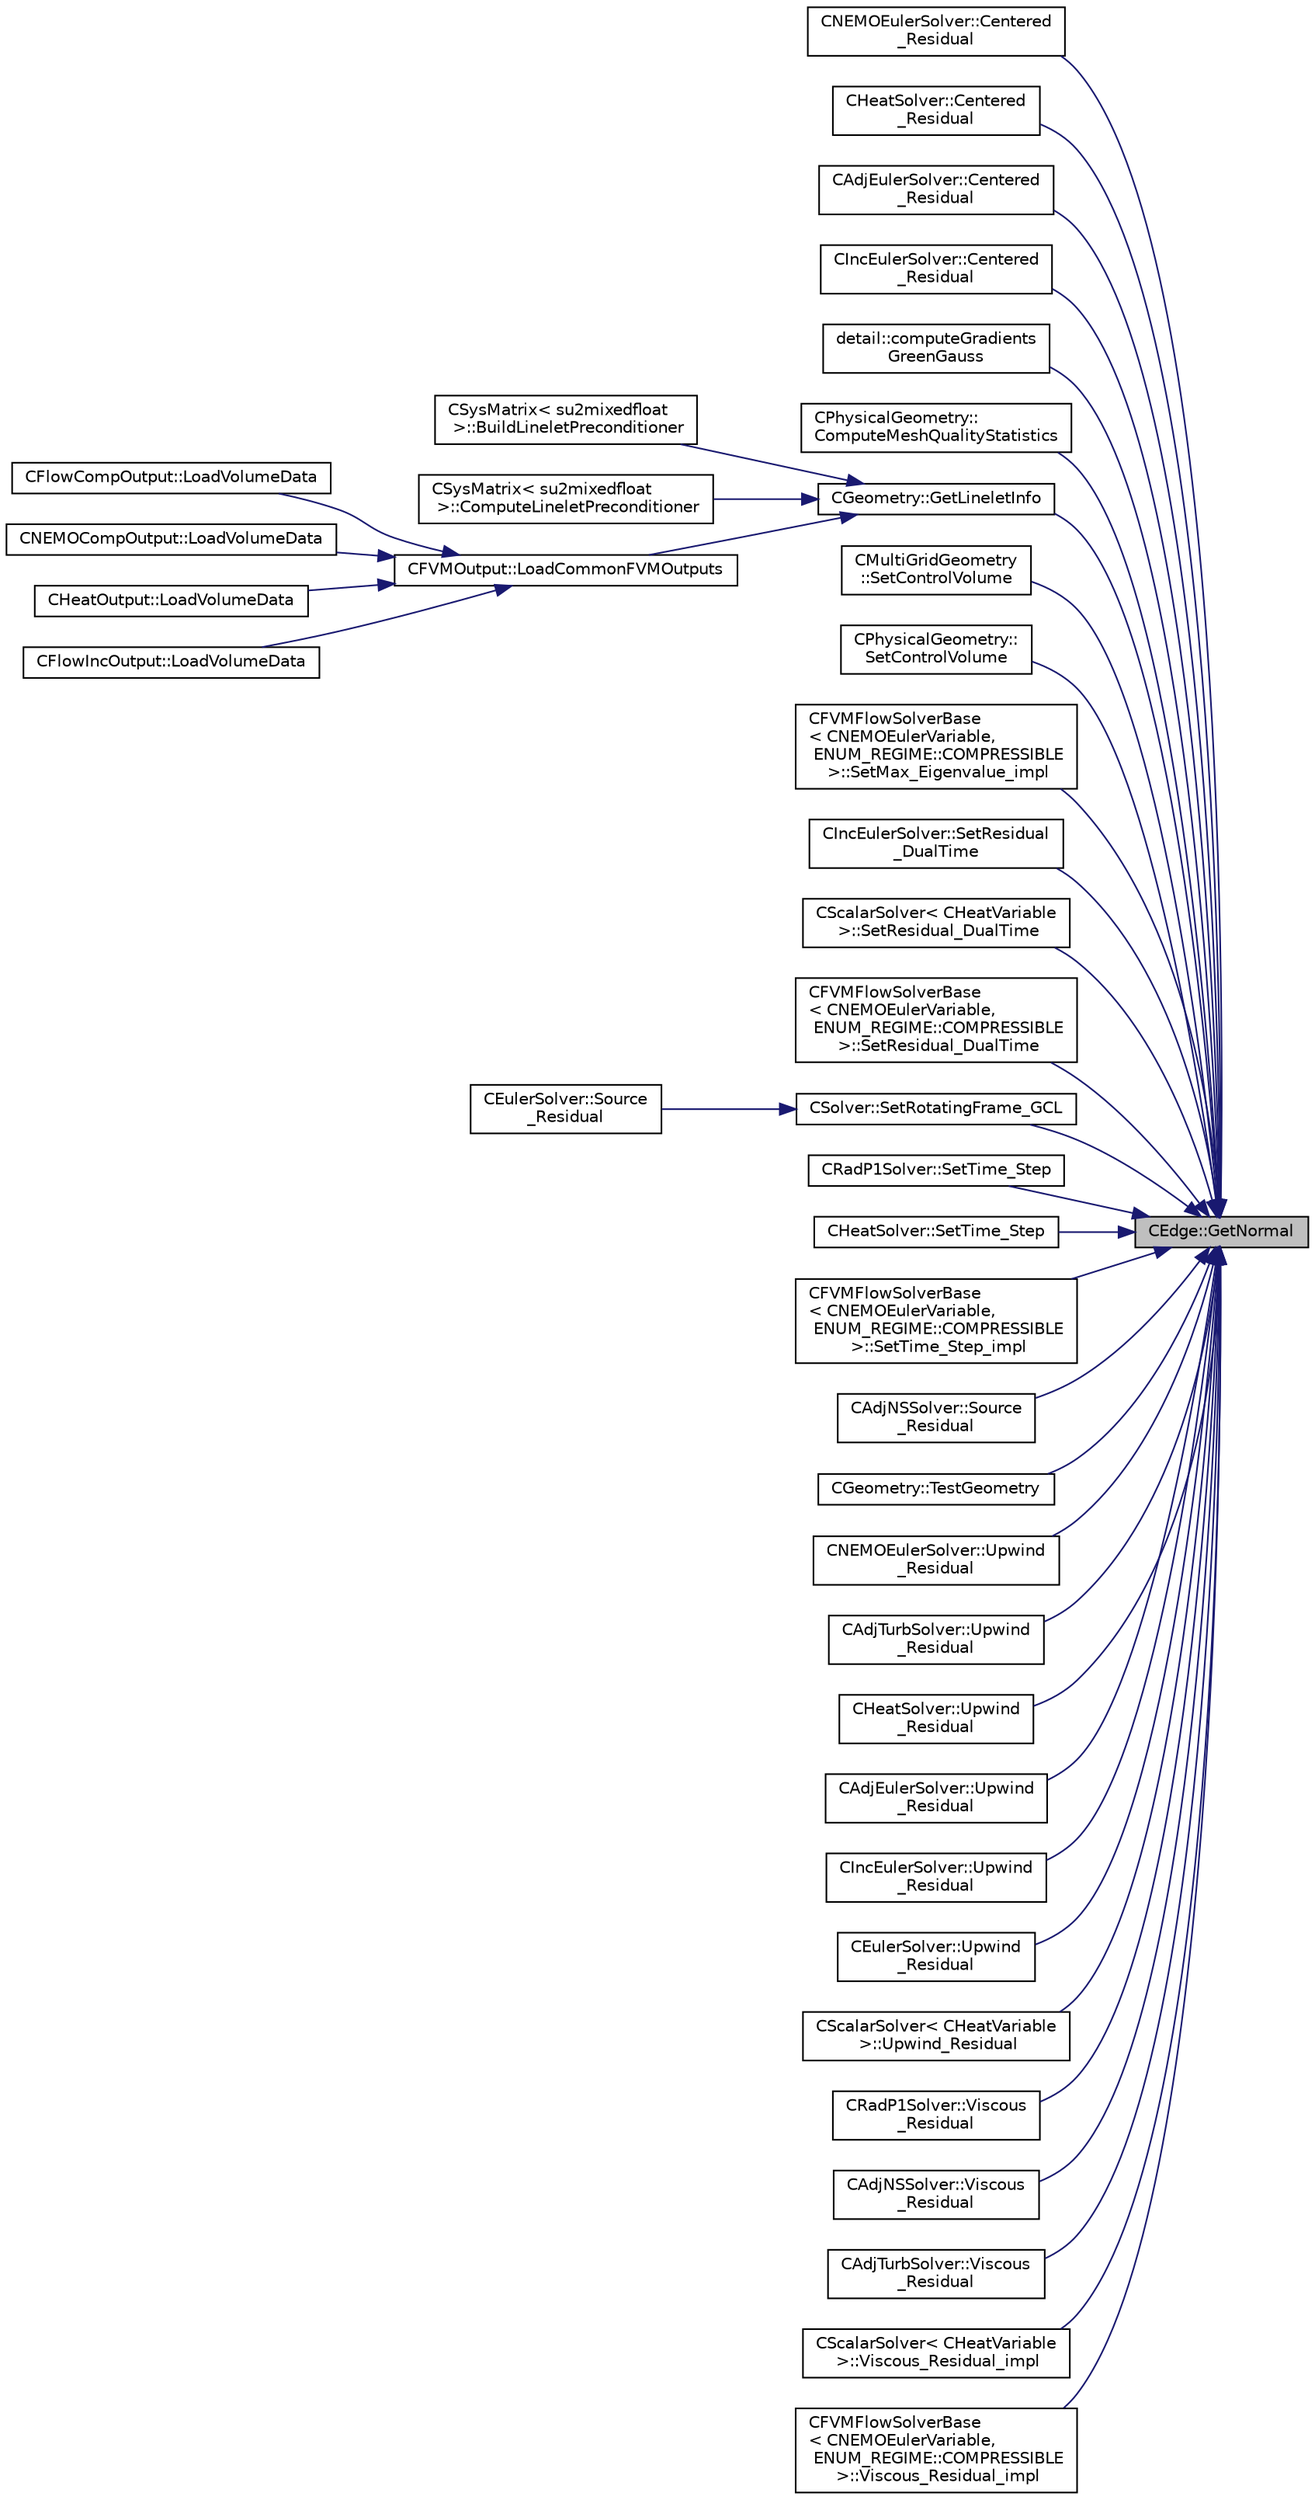 digraph "CEdge::GetNormal"
{
 // LATEX_PDF_SIZE
  edge [fontname="Helvetica",fontsize="10",labelfontname="Helvetica",labelfontsize="10"];
  node [fontname="Helvetica",fontsize="10",shape=record];
  rankdir="RL";
  Node1 [label="CEdge::GetNormal",height=0.2,width=0.4,color="black", fillcolor="grey75", style="filled", fontcolor="black",tooltip="Copy the the normal vector of a face."];
  Node1 -> Node2 [dir="back",color="midnightblue",fontsize="10",style="solid",fontname="Helvetica"];
  Node2 [label="CNEMOEulerSolver::Centered\l_Residual",height=0.2,width=0.4,color="black", fillcolor="white", style="filled",URL="$classCNEMOEulerSolver.html#a7765314bdcc7440ec4b1826ab6cf16f3",tooltip="Compute the spatial integration using a centered scheme."];
  Node1 -> Node3 [dir="back",color="midnightblue",fontsize="10",style="solid",fontname="Helvetica"];
  Node3 [label="CHeatSolver::Centered\l_Residual",height=0.2,width=0.4,color="black", fillcolor="white", style="filled",URL="$classCHeatSolver.html#ad35bd70948a7f8d17862306ab796b869",tooltip="Compute the spatial integration using a centered scheme."];
  Node1 -> Node4 [dir="back",color="midnightblue",fontsize="10",style="solid",fontname="Helvetica"];
  Node4 [label="CAdjEulerSolver::Centered\l_Residual",height=0.2,width=0.4,color="black", fillcolor="white", style="filled",URL="$classCAdjEulerSolver.html#a30bdc57d4bd18b22b3f07772f5ea8a99",tooltip="Compute the spatial integration using a centered scheme for the adjoint equations."];
  Node1 -> Node5 [dir="back",color="midnightblue",fontsize="10",style="solid",fontname="Helvetica"];
  Node5 [label="CIncEulerSolver::Centered\l_Residual",height=0.2,width=0.4,color="black", fillcolor="white", style="filled",URL="$classCIncEulerSolver.html#a80e45f4af7302e9334c8663f9e3ae88b",tooltip="Compute the spatial integration using a centered scheme."];
  Node1 -> Node6 [dir="back",color="midnightblue",fontsize="10",style="solid",fontname="Helvetica"];
  Node6 [label="detail::computeGradients\lGreenGauss",height=0.2,width=0.4,color="black", fillcolor="white", style="filled",URL="$group__FvmAlgos.html#ga031dfb21c1777c986ae93d716ec4568b",tooltip="Compute the gradient of a field using the Green-Gauss theorem."];
  Node1 -> Node7 [dir="back",color="midnightblue",fontsize="10",style="solid",fontname="Helvetica"];
  Node7 [label="CPhysicalGeometry::\lComputeMeshQualityStatistics",height=0.2,width=0.4,color="black", fillcolor="white", style="filled",URL="$classCPhysicalGeometry.html#a7cb41549dc077f561b34e1595847a3c0",tooltip="Compute 3 grid quality metrics: orthogonality angle, dual cell aspect ratio, and dual cell volume rat..."];
  Node1 -> Node8 [dir="back",color="midnightblue",fontsize="10",style="solid",fontname="Helvetica"];
  Node8 [label="CGeometry::GetLineletInfo",height=0.2,width=0.4,color="black", fillcolor="white", style="filled",URL="$classCGeometry.html#ae1e8531f66b9d9fa0d87eae099130df3",tooltip="Get the linelet definition, this function computes the linelets if that has not been done yet."];
  Node8 -> Node9 [dir="back",color="midnightblue",fontsize="10",style="solid",fontname="Helvetica"];
  Node9 [label="CSysMatrix\< su2mixedfloat\l \>::BuildLineletPreconditioner",height=0.2,width=0.4,color="black", fillcolor="white", style="filled",URL="$classCSysMatrix.html#a256c93191f18011d8fed6816a13811a2",tooltip="Build the Linelet preconditioner."];
  Node8 -> Node10 [dir="back",color="midnightblue",fontsize="10",style="solid",fontname="Helvetica"];
  Node10 [label="CSysMatrix\< su2mixedfloat\l \>::ComputeLineletPreconditioner",height=0.2,width=0.4,color="black", fillcolor="white", style="filled",URL="$classCSysMatrix.html#a0b1aca3806964da984c4fefe61cf2c64",tooltip="Multiply CSysVector by the preconditioner."];
  Node8 -> Node11 [dir="back",color="midnightblue",fontsize="10",style="solid",fontname="Helvetica"];
  Node11 [label="CFVMOutput::LoadCommonFVMOutputs",height=0.2,width=0.4,color="black", fillcolor="white", style="filled",URL="$classCFVMOutput.html#a5375edccdb847e5e4b03dc742c9c4d9e",tooltip="Load common FVM outputs."];
  Node11 -> Node12 [dir="back",color="midnightblue",fontsize="10",style="solid",fontname="Helvetica"];
  Node12 [label="CFlowCompOutput::LoadVolumeData",height=0.2,width=0.4,color="black", fillcolor="white", style="filled",URL="$classCFlowCompOutput.html#a4dbb2657e6ea72800af13ddf08789276",tooltip="Set the values of the volume output fields for a point."];
  Node11 -> Node13 [dir="back",color="midnightblue",fontsize="10",style="solid",fontname="Helvetica"];
  Node13 [label="CNEMOCompOutput::LoadVolumeData",height=0.2,width=0.4,color="black", fillcolor="white", style="filled",URL="$classCNEMOCompOutput.html#a89eba9a2ef60d470409b605e9a06140b",tooltip="Set the values of the volume output fields for a point."];
  Node11 -> Node14 [dir="back",color="midnightblue",fontsize="10",style="solid",fontname="Helvetica"];
  Node14 [label="CHeatOutput::LoadVolumeData",height=0.2,width=0.4,color="black", fillcolor="white", style="filled",URL="$classCHeatOutput.html#af768a80cffb052341a2168db77bca7f7",tooltip="Set the values of the volume output fields for a point."];
  Node11 -> Node15 [dir="back",color="midnightblue",fontsize="10",style="solid",fontname="Helvetica"];
  Node15 [label="CFlowIncOutput::LoadVolumeData",height=0.2,width=0.4,color="black", fillcolor="white", style="filled",URL="$classCFlowIncOutput.html#a72e2584bbcbcf7e3a94dae5344953f08",tooltip="Set the values of the volume output fields for a point."];
  Node1 -> Node16 [dir="back",color="midnightblue",fontsize="10",style="solid",fontname="Helvetica"];
  Node16 [label="CMultiGridGeometry\l::SetControlVolume",height=0.2,width=0.4,color="black", fillcolor="white", style="filled",URL="$classCMultiGridGeometry.html#aa516893fc83e18269921b555a5e7da0c",tooltip="Set the edge structure of the agglomerated control volume."];
  Node1 -> Node17 [dir="back",color="midnightblue",fontsize="10",style="solid",fontname="Helvetica"];
  Node17 [label="CPhysicalGeometry::\lSetControlVolume",height=0.2,width=0.4,color="black", fillcolor="white", style="filled",URL="$classCPhysicalGeometry.html#a0111aae7c2041c5c58b183bd337cdee6",tooltip="Set the edge structure of the control volume."];
  Node1 -> Node18 [dir="back",color="midnightblue",fontsize="10",style="solid",fontname="Helvetica"];
  Node18 [label="CFVMFlowSolverBase\l\< CNEMOEulerVariable,\l ENUM_REGIME::COMPRESSIBLE\l \>::SetMax_Eigenvalue_impl",height=0.2,width=0.4,color="black", fillcolor="white", style="filled",URL="$classCFVMFlowSolverBase.html#adc3a96a8ca25902058864c18b533192d",tooltip="Compute the max eigenvalue, gemeric implementation."];
  Node1 -> Node19 [dir="back",color="midnightblue",fontsize="10",style="solid",fontname="Helvetica"];
  Node19 [label="CIncEulerSolver::SetResidual\l_DualTime",height=0.2,width=0.4,color="black", fillcolor="white", style="filled",URL="$classCIncEulerSolver.html#a0c0d199f63e6858f295f8fbe800fc3bb",tooltip="Set the total residual adding the term that comes from the Dual Time Strategy."];
  Node1 -> Node20 [dir="back",color="midnightblue",fontsize="10",style="solid",fontname="Helvetica"];
  Node20 [label="CScalarSolver\< CHeatVariable\l \>::SetResidual_DualTime",height=0.2,width=0.4,color="black", fillcolor="white", style="filled",URL="$classCScalarSolver.html#a1fe2b75e493aa743e0979110dea34caf",tooltip="Set the total residual adding the term that comes from the Dual Time-Stepping Strategy."];
  Node1 -> Node21 [dir="back",color="midnightblue",fontsize="10",style="solid",fontname="Helvetica"];
  Node21 [label="CFVMFlowSolverBase\l\< CNEMOEulerVariable,\l ENUM_REGIME::COMPRESSIBLE\l \>::SetResidual_DualTime",height=0.2,width=0.4,color="black", fillcolor="white", style="filled",URL="$classCFVMFlowSolverBase.html#afb95cb0aa636a2fbeb30b63314827691",tooltip="Set the total residual adding the term that comes from the Dual Time Strategy."];
  Node1 -> Node22 [dir="back",color="midnightblue",fontsize="10",style="solid",fontname="Helvetica"];
  Node22 [label="CSolver::SetRotatingFrame_GCL",height=0.2,width=0.4,color="black", fillcolor="white", style="filled",URL="$classCSolver.html#a12b6394ab7881167d168b3d2aa3a1fc7",tooltip="Set Value of the residual due to the Geometric Conservation Law (GCL) for steady rotating frame probl..."];
  Node22 -> Node23 [dir="back",color="midnightblue",fontsize="10",style="solid",fontname="Helvetica"];
  Node23 [label="CEulerSolver::Source\l_Residual",height=0.2,width=0.4,color="black", fillcolor="white", style="filled",URL="$classCEulerSolver.html#a3173ebda0dc28e9fc17ced219fc60e9a",tooltip="Source term integration."];
  Node1 -> Node24 [dir="back",color="midnightblue",fontsize="10",style="solid",fontname="Helvetica"];
  Node24 [label="CRadP1Solver::SetTime_Step",height=0.2,width=0.4,color="black", fillcolor="white", style="filled",URL="$classCRadP1Solver.html#a6368d3843e2536f86b86dd746f7e1033",tooltip="Compute the time step for solving the Radiation P1 equation."];
  Node1 -> Node25 [dir="back",color="midnightblue",fontsize="10",style="solid",fontname="Helvetica"];
  Node25 [label="CHeatSolver::SetTime_Step",height=0.2,width=0.4,color="black", fillcolor="white", style="filled",URL="$classCHeatSolver.html#a46a94222146629b60daac7226d0099c0",tooltip="A virtual member."];
  Node1 -> Node26 [dir="back",color="midnightblue",fontsize="10",style="solid",fontname="Helvetica"];
  Node26 [label="CFVMFlowSolverBase\l\< CNEMOEulerVariable,\l ENUM_REGIME::COMPRESSIBLE\l \>::SetTime_Step_impl",height=0.2,width=0.4,color="black", fillcolor="white", style="filled",URL="$classCFVMFlowSolverBase.html#aceafd6d8a3ef6e189711df90c7dbe38e",tooltip="Generic implementation to compute the time step based on CFL and conv/visc eigenvalues."];
  Node1 -> Node27 [dir="back",color="midnightblue",fontsize="10",style="solid",fontname="Helvetica"];
  Node27 [label="CAdjNSSolver::Source\l_Residual",height=0.2,width=0.4,color="black", fillcolor="white", style="filled",URL="$classCAdjNSSolver.html#a3f7289e94076471c23e53da293b69645",tooltip="Source term computation."];
  Node1 -> Node28 [dir="back",color="midnightblue",fontsize="10",style="solid",fontname="Helvetica"];
  Node28 [label="CGeometry::TestGeometry",height=0.2,width=0.4,color="black", fillcolor="white", style="filled",URL="$classCGeometry.html#a1fca01cf9d5137395f1d87514419526b",tooltip="Create a file for testing the geometry."];
  Node1 -> Node29 [dir="back",color="midnightblue",fontsize="10",style="solid",fontname="Helvetica"];
  Node29 [label="CNEMOEulerSolver::Upwind\l_Residual",height=0.2,width=0.4,color="black", fillcolor="white", style="filled",URL="$classCNEMOEulerSolver.html#a427284b43fbe1f9c373096cc4bbe5781",tooltip="Compute the spatial integration using a upwind scheme."];
  Node1 -> Node30 [dir="back",color="midnightblue",fontsize="10",style="solid",fontname="Helvetica"];
  Node30 [label="CAdjTurbSolver::Upwind\l_Residual",height=0.2,width=0.4,color="black", fillcolor="white", style="filled",URL="$classCAdjTurbSolver.html#a35c455d0c7d407c79fc7e789812bd020",tooltip="Compute the spatial integration using a upwind scheme."];
  Node1 -> Node31 [dir="back",color="midnightblue",fontsize="10",style="solid",fontname="Helvetica"];
  Node31 [label="CHeatSolver::Upwind\l_Residual",height=0.2,width=0.4,color="black", fillcolor="white", style="filled",URL="$classCHeatSolver.html#a6ae942fed49ba1b235dd757ee801f917",tooltip="Compute the spatial integration using a upwind scheme."];
  Node1 -> Node32 [dir="back",color="midnightblue",fontsize="10",style="solid",fontname="Helvetica"];
  Node32 [label="CAdjEulerSolver::Upwind\l_Residual",height=0.2,width=0.4,color="black", fillcolor="white", style="filled",URL="$classCAdjEulerSolver.html#a27f05ad7c19b238efda73a2866c4b9b7",tooltip="Compute the spatial integration using a upwind scheme."];
  Node1 -> Node33 [dir="back",color="midnightblue",fontsize="10",style="solid",fontname="Helvetica"];
  Node33 [label="CIncEulerSolver::Upwind\l_Residual",height=0.2,width=0.4,color="black", fillcolor="white", style="filled",URL="$classCIncEulerSolver.html#aa1a06c3eef34a7f82f5bca304d563b4a",tooltip="Compute the spatial integration using a upwind scheme."];
  Node1 -> Node34 [dir="back",color="midnightblue",fontsize="10",style="solid",fontname="Helvetica"];
  Node34 [label="CEulerSolver::Upwind\l_Residual",height=0.2,width=0.4,color="black", fillcolor="white", style="filled",URL="$classCEulerSolver.html#aa9729921eed9546daca6ca891ad2a9bb",tooltip="Compute the spatial integration using a upwind scheme."];
  Node1 -> Node35 [dir="back",color="midnightblue",fontsize="10",style="solid",fontname="Helvetica"];
  Node35 [label="CScalarSolver\< CHeatVariable\l \>::Upwind_Residual",height=0.2,width=0.4,color="black", fillcolor="white", style="filled",URL="$classCScalarSolver.html#a7a5250679bf3984b0e9b1a2d9641936f",tooltip="Compute the spatial integration using a upwind scheme."];
  Node1 -> Node36 [dir="back",color="midnightblue",fontsize="10",style="solid",fontname="Helvetica"];
  Node36 [label="CRadP1Solver::Viscous\l_Residual",height=0.2,width=0.4,color="black", fillcolor="white", style="filled",URL="$classCRadP1Solver.html#a63240e4981e0dcb2963799c9aada11f4",tooltip="Compute the viscous residuals for the turbulent equation."];
  Node1 -> Node37 [dir="back",color="midnightblue",fontsize="10",style="solid",fontname="Helvetica"];
  Node37 [label="CAdjNSSolver::Viscous\l_Residual",height=0.2,width=0.4,color="black", fillcolor="white", style="filled",URL="$classCAdjNSSolver.html#a87064a324dd57b715155f405fc0804fc",tooltip="Compute the viscous residuals for the adjoint equation."];
  Node1 -> Node38 [dir="back",color="midnightblue",fontsize="10",style="solid",fontname="Helvetica"];
  Node38 [label="CAdjTurbSolver::Viscous\l_Residual",height=0.2,width=0.4,color="black", fillcolor="white", style="filled",URL="$classCAdjTurbSolver.html#a7a5247a1cc0a32dd690fc4881fadd999",tooltip="Compute the viscous residuals for the turbulent adjoint equation."];
  Node1 -> Node39 [dir="back",color="midnightblue",fontsize="10",style="solid",fontname="Helvetica"];
  Node39 [label="CScalarSolver\< CHeatVariable\l \>::Viscous_Residual_impl",height=0.2,width=0.4,color="black", fillcolor="white", style="filled",URL="$classCScalarSolver.html#a475526431776d89e1749cb7792e7e89c",tooltip="Compute the viscous flux for the scalar equation at a particular edge."];
  Node1 -> Node40 [dir="back",color="midnightblue",fontsize="10",style="solid",fontname="Helvetica"];
  Node40 [label="CFVMFlowSolverBase\l\< CNEMOEulerVariable,\l ENUM_REGIME::COMPRESSIBLE\l \>::Viscous_Residual_impl",height=0.2,width=0.4,color="black", fillcolor="white", style="filled",URL="$classCFVMFlowSolverBase.html#a9d3a7c4b5b3ddb9e893e45b27610a472",tooltip=" "];
}
